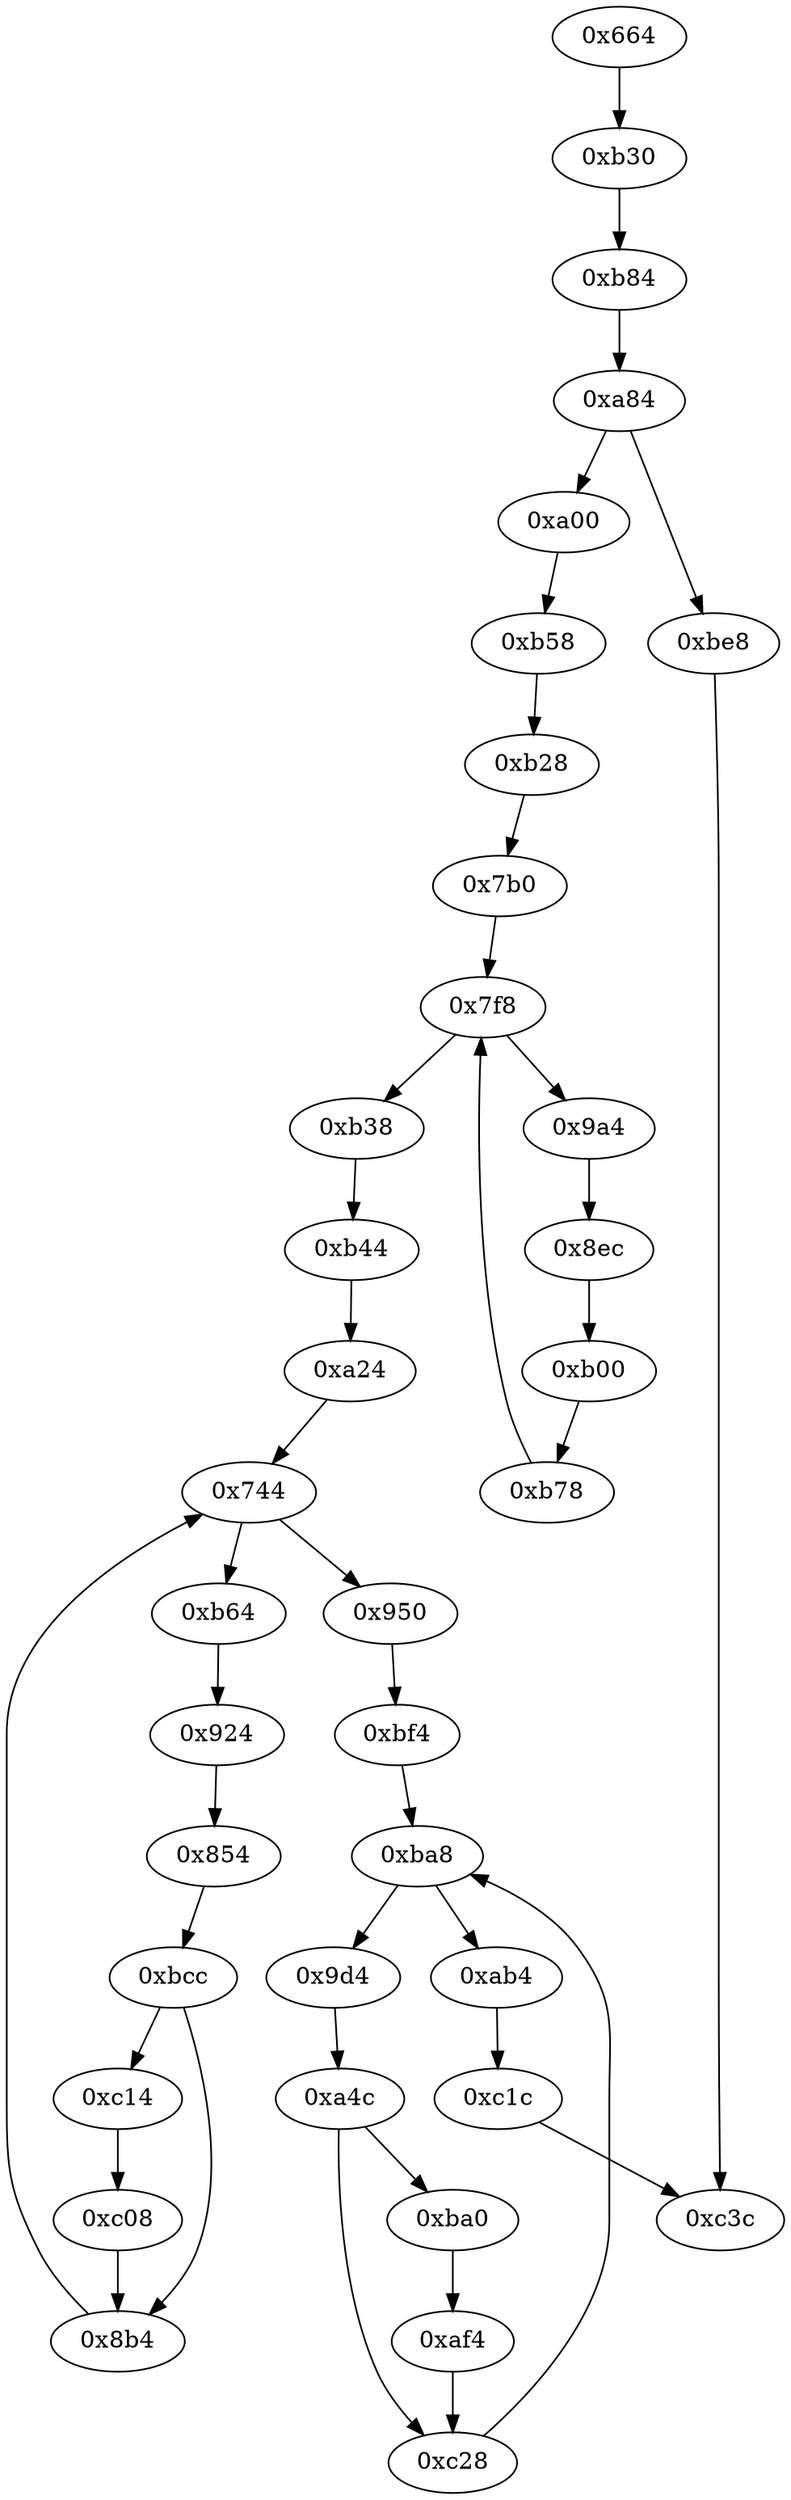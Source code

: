 strict digraph "" {
	"0xa00"	 [opcode="[u'str', u'ldr', u'b']"];
	"0xb58"	 [opcode="[u'ldr', u'ldr', u'b']"];
	"0xa00" -> "0xb58";
	"0x8ec"	 [opcode="[u'ldr', u'ldr', u'str', u'ldr', u'b']"];
	"0xb00"	 [opcode="[u'ldr', u'ldrb', u'ldr', u'add', u'str', u'ldr', u'add', u'str', u'ldr', u'b']"];
	"0x8ec" -> "0xb00";
	"0xab4"	 [opcode="[u'ldr', u'ldr', u'str', u'mov', u'str', u'mov', u'mov', u'bl', u'mov', u'mov', u'mov', u'ldr', u'ldr', u'ldr', u'ldr', u'b']"];
	"0xc1c"	 [opcode="[u'ldr', u'mov', u'b']"];
	"0xab4" -> "0xc1c";
	"0x9a4"	 [opcode="[u'ldr', u'ldr', u'add', u'str', u'ldr', u'b']"];
	"0x9a4" -> "0x8ec";
	"0xb78"	 [opcode="[u'ldr', u'ldr', u'b']"];
	"0xb00" -> "0xb78";
	"0xc14"	 [opcode="[u'ldr', u'b']"];
	"0xc08"	 [opcode="[u'ldr', u'ldr', u'b']"];
	"0xc14" -> "0xc08";
	"0xb84"	 [opcode="[u'ldr', u'cmp', u'mov', u'mov', u'strb', u'ldr', u'b']"];
	"0xa84"	 [opcode="[u'ldrb', u'ldr', u'ldr', u'cmp', u'mov', u'b']"];
	"0xb84" -> "0xa84";
	"0x8b4"	 [opcode="[u'ldr', u'mov', u'add', u'ldr', u'b']"];
	"0x744"	 [opcode="[u'ldr', u'str', u'str', u'str', u'ldr', u'ldr', u'ldr', u'ldr', u'b']"];
	"0x8b4" -> "0x744";
	"0xb64"	 [opcode="[u'ldr', u'add', u'str', u'ldr', u'b']"];
	"0x924"	 [opcode="[u'ldr', u'ldr', u'str', u'ldr', u'b']"];
	"0xb64" -> "0x924";
	"0xa24"	 [opcode="[u'ldr', u'ldr', u'mov', u'b']"];
	"0xa24" -> "0x744";
	"0xb44"	 [opcode="[u'ldr', u'ldr', u'str', u'ldr', u'b']"];
	"0xb44" -> "0xa24";
	"0x854"	 [opcode="[u'ldr', u'ldr', u'cmp', u'mov', u'mov', u'strb', u'ldr', u'b']"];
	"0x924" -> "0x854";
	"0xa84" -> "0xa00";
	"0xbe8"	 [opcode="[u'ldr', u'mov', u'b']"];
	"0xa84" -> "0xbe8";
	"0xba8"	 [opcode="[u'str', u'str', u'ldr', u'ldr', u'ldr', u'ldr']"];
	"0xba8" -> "0xab4";
	"0x9d4"	 [opcode="[u'ldr', u'ldr', u'str', u'ldr', u'b']"];
	"0xba8" -> "0x9d4";
	"0xb28"	 [opcode="[u'ldr', u'b']"];
	"0x7b0"	 [opcode="[u'ldr', u'mov', u'b']"];
	"0xb28" -> "0x7b0";
	"0xba0"	 [opcode="[u'ldr', u'b']"];
	"0xaf4"	 [opcode="[u'ldr', u'ldr', u'b']"];
	"0xba0" -> "0xaf4";
	"0xc3c"	 [opcode="[u'ldr', u'ldr', u'ldr', u'ldr', u'sub', u'mov', u'sub', u'pop']"];
	"0xbe8" -> "0xc3c";
	"0xb30"	 [opcode="[u'ldr', u'b']"];
	"0xb30" -> "0xb84";
	"0xc1c" -> "0xc3c";
	"0xb38"	 [opcode="[u'str', u'ldr', u'b']"];
	"0xb38" -> "0xb44";
	"0xb58" -> "0xb28";
	"0xa4c"	 [opcode="[u'ldr', u'ldr', u'ldr', u'cmp', u'ldr', u'ldr', u'mov', u'b']"];
	"0x9d4" -> "0xa4c";
	"0xc28"	 [opcode="[u'ldr', u'mov', u'add', u'ldr', u'b']"];
	"0xc28" -> "0xba8";
	"0x7f8"	 [opcode="[u'str', u'ldr', u'ldr', u'ldr', u'ldr', u'cmp', u'mov', u'b']"];
	"0xb78" -> "0x7f8";
	"0x950"	 [opcode="[u'ldr', u'ldr', u'str', u'mov', u'str', u'mov', u'mov', u'bl', u'mov', u'mov', u'mov', u'ldr', u'ldr', u'ldr', u'b']"];
	"0xbf4"	 [opcode="[u'ldr', u'mov', u'ldr', u'ldr', u'b']"];
	"0x950" -> "0xbf4";
	"0x7b0" -> "0x7f8";
	"0xa4c" -> "0xba0";
	"0xa4c" -> "0xc28";
	"0x7f8" -> "0x9a4";
	"0x7f8" -> "0xb38";
	"0xc08" -> "0x8b4";
	"0xbcc"	 [opcode="[u'ldrb', u'ldr', u'cmp', u'ldr', u'ldr', u'mov', u'b']"];
	"0xbcc" -> "0xc14";
	"0xbcc" -> "0x8b4";
	"0xbf4" -> "0xba8";
	"0x664"	 [opcode="[u'push', u'add', u'sub', u'str', u'ldr', u'sub', u'ldr', u'ldr', u'str', u'str', u'sub', u'str', u'ldr', u'ldr', u'str', u'ldr', \
u'str', u'ldr', u'str', u'ldr', u'str', u'ldr', u'str', u'ldr', u'str', u'ldr', u'add', u'str', u'ldr', u'add', u'str', u'b']"];
	"0x664" -> "0xb30";
	"0x854" -> "0xbcc";
	"0xaf4" -> "0xc28";
	"0x744" -> "0xb64";
	"0x744" -> "0x950";
}
